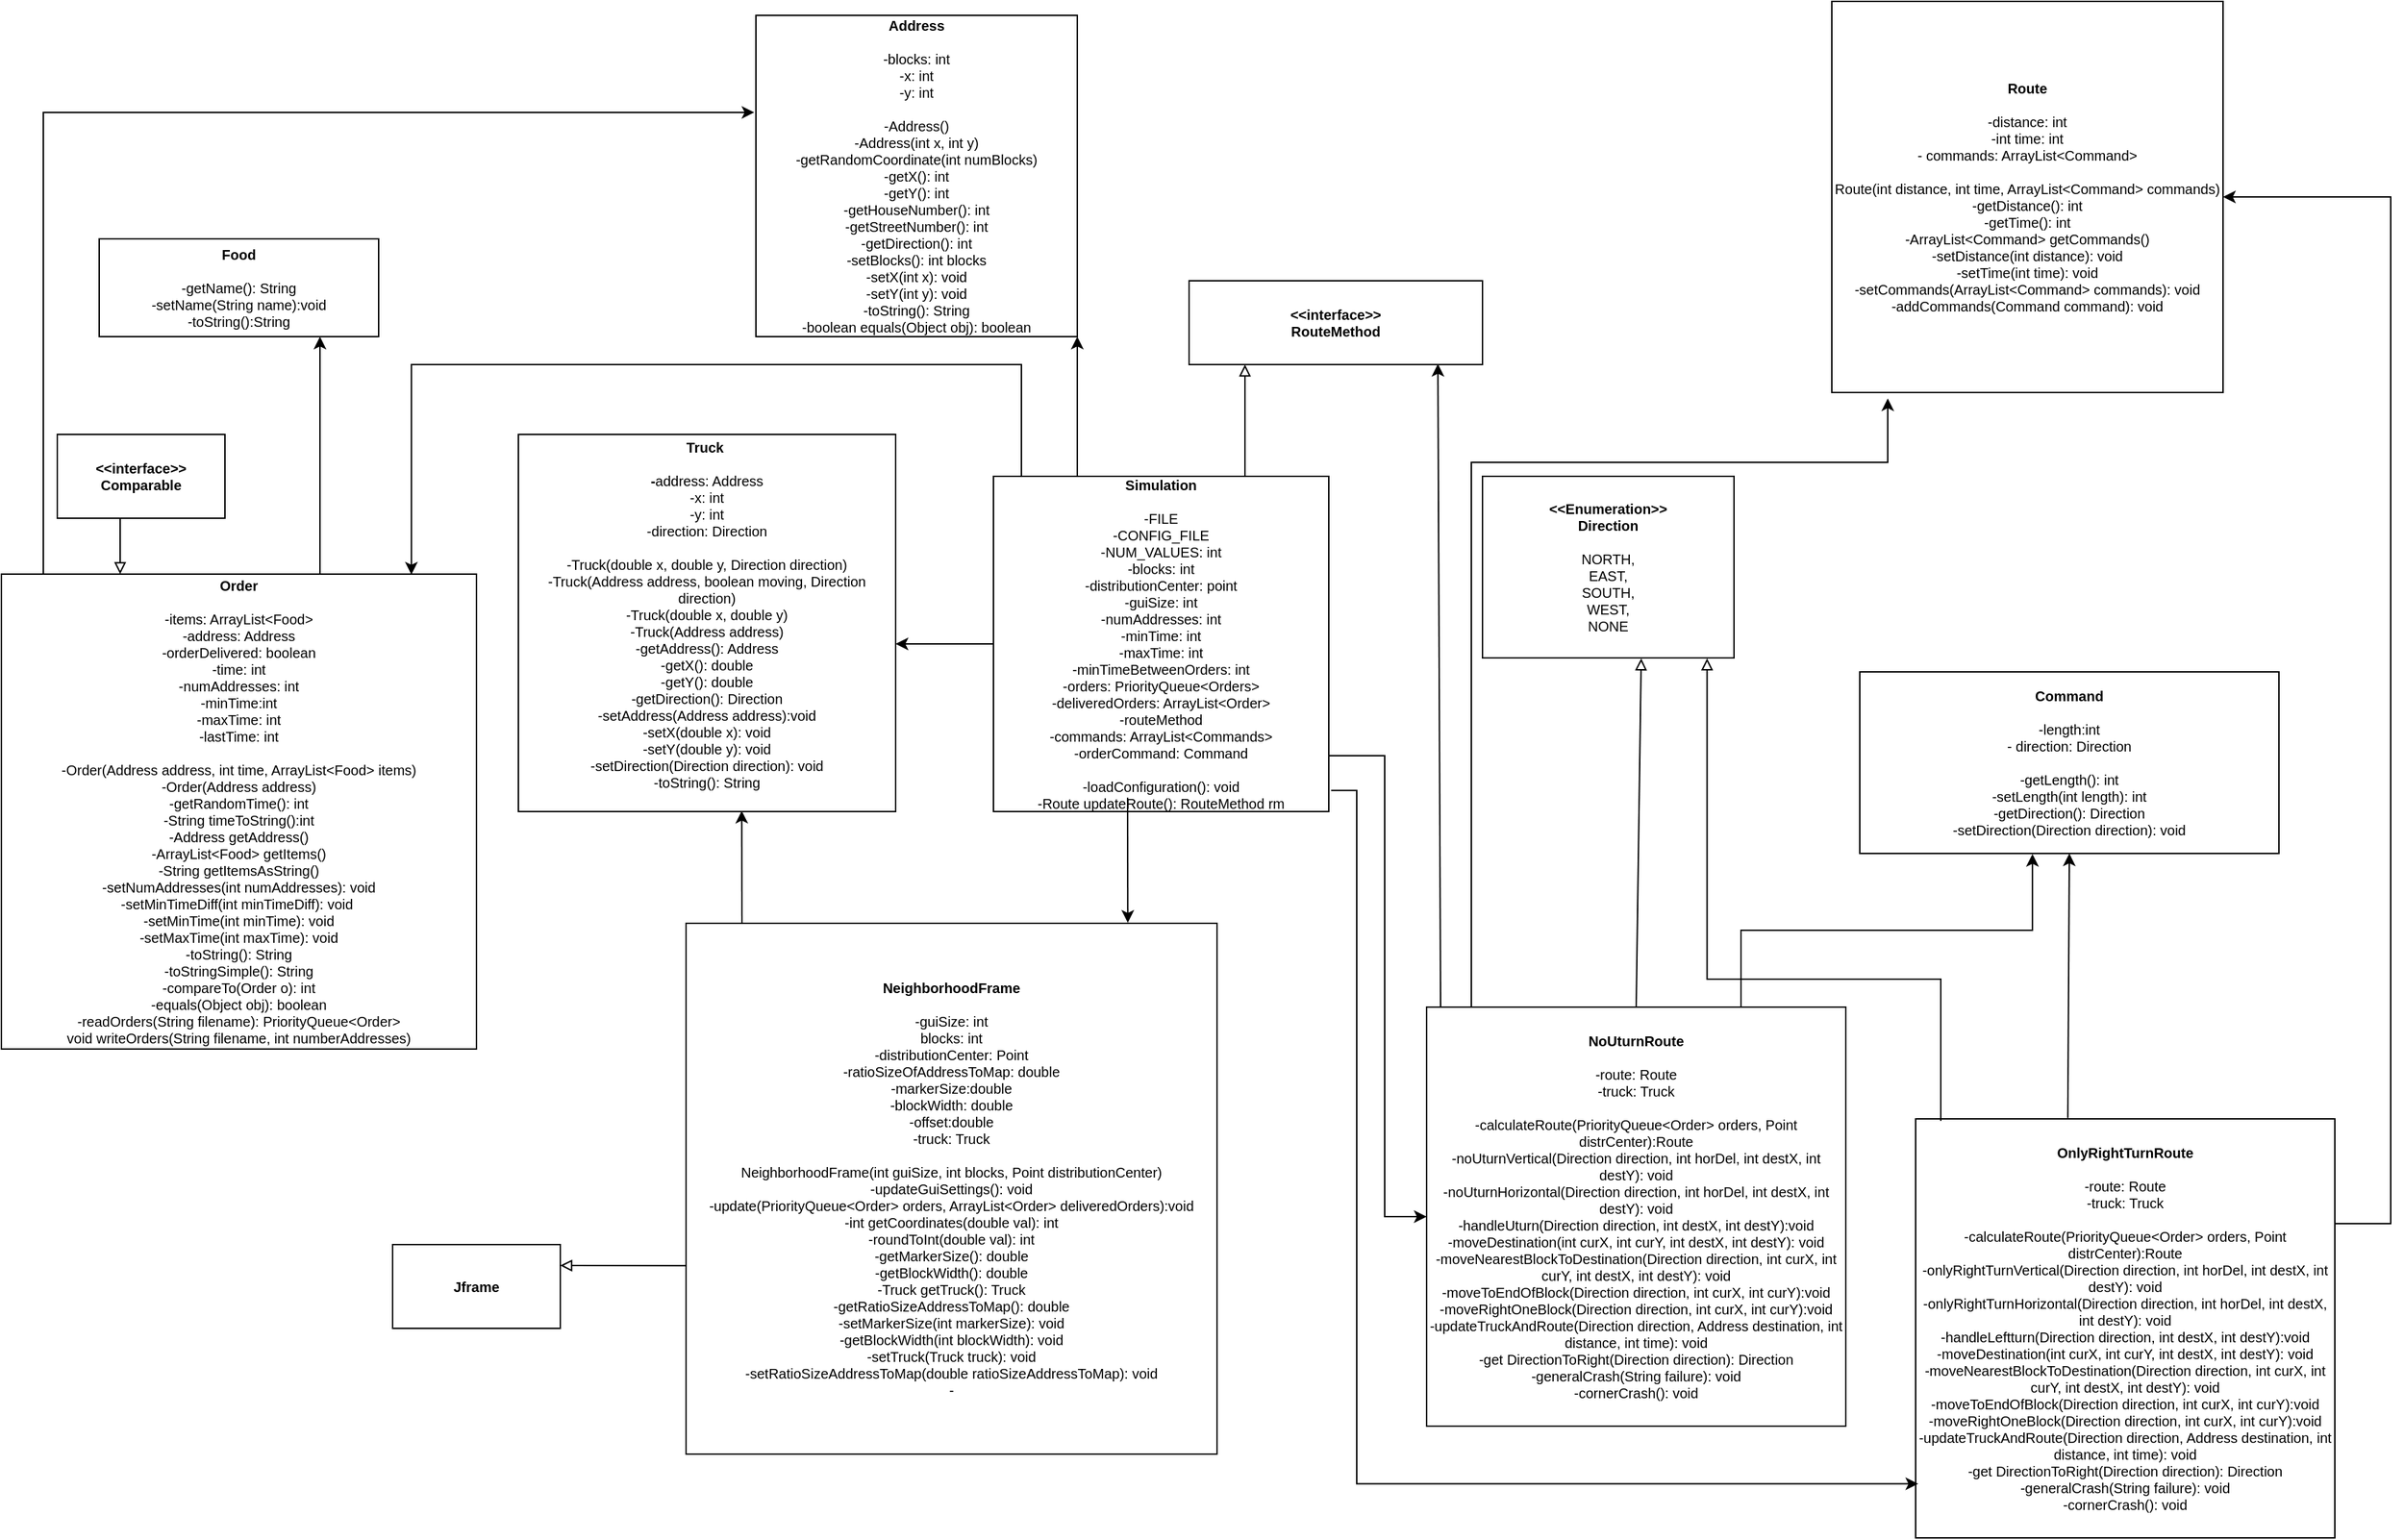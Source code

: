 <mxfile version="17.4.4" type="device"><diagram id="mC4j7WYSj1lTjI9sYpgS" name="Page-1"><mxGraphModel dx="1538" dy="1098" grid="1" gridSize="10" guides="1" tooltips="1" connect="1" arrows="1" fold="1" page="1" pageScale="1" pageWidth="2000" pageHeight="2000" math="0" shadow="0"><root><mxCell id="0"/><mxCell id="1" parent="0"/><mxCell id="YPsTnlcPssDw2ZpDSzBX-5" value="&lt;b&gt;Simulation&lt;br&gt;&lt;/b&gt;&lt;br&gt;-FILE&lt;br&gt;-CONFIG_FILE&lt;br&gt;-NUM_VALUES: int&lt;br&gt;-blocks: int&lt;br&gt;-distributionCenter: point&lt;br&gt;-guiSize: int&lt;br&gt;-numAddresses: int&lt;br&gt;-minTime: int&lt;br&gt;-maxTime: int&lt;br&gt;-minTimeBetweenOrders: int&lt;br&gt;-orders: PriorityQueue&amp;lt;Orders&amp;gt;&lt;br&gt;-deliveredOrders: ArrayList&amp;lt;Order&amp;gt;&lt;br&gt;-routeMethod&lt;br&gt;-commands: ArrayList&amp;lt;Commands&amp;gt;&lt;br&gt;-order&lt;span style=&quot;white-space: pre&quot;&gt;Command: Command&lt;br&gt;&lt;br&gt;-loadConfiguration(): void&lt;br/&gt;-Route updateRoute(): RouteMethod rm&lt;br&gt;&lt;/span&gt;" style="whiteSpace=wrap;html=1;aspect=fixed;fontSize=10;" vertex="1" parent="1"><mxGeometry x="980" y="440" width="240" height="240" as="geometry"/></mxCell><mxCell id="YPsTnlcPssDw2ZpDSzBX-7" value="&lt;b&gt;Truck&amp;nbsp;&lt;br&gt;&lt;/b&gt;&lt;br&gt;&lt;b&gt;-&lt;/b&gt;address: Address&lt;br&gt;-x: int&lt;br&gt;-y: int&lt;br&gt;-direction: Direction&lt;br&gt;&lt;br&gt;-Truck(double x, double y, Direction direction)&lt;br&gt;-Truck(Address address, boolean moving,&amp;nbsp;Direction direction)&lt;br&gt;&amp;nbsp;-Truck(double x, double y)&amp;nbsp;&lt;br&gt;-Truck(Address address)&lt;br&gt;-getAddress(): Address&lt;br&gt;-getX(): double&lt;br&gt;-getY(): double&lt;br&gt;-getDirection(): Direction&lt;br&gt;-setAddress(Address address):void&lt;br&gt;-setX(double x): void&lt;br&gt;-setY(double y): void&lt;br&gt;-setDirection(Direction direction): void&lt;br&gt;-toString(): String&lt;br&gt;&lt;br&gt;" style="whiteSpace=wrap;html=1;aspect=fixed;fontSize=10;" vertex="1" parent="1"><mxGeometry x="640" y="410" width="270" height="270" as="geometry"/></mxCell><mxCell id="YPsTnlcPssDw2ZpDSzBX-8" value="&lt;b&gt;Address&lt;/b&gt;&lt;br&gt;&lt;br&gt;-blocks: int&lt;br&gt;-x: int&lt;br&gt;-y: int&lt;br&gt;&lt;br&gt;-Address()&lt;br&gt;-Address(int x, int y)&lt;br&gt;-getRandomCoordinate(int numBlocks)&lt;br&gt;-getX(): int&lt;br&gt;-getY(): int&lt;br&gt;-getHouseNumber(): int&lt;br&gt;-getStreetNumber(): int&lt;br&gt;-getDirection(): int&lt;br&gt;-setBlocks(): int blocks&lt;br&gt;-setX(int x): void&lt;br&gt;-setY(int y): void&lt;br&gt;-toString(): String&lt;br&gt;-boolean equals(Object obj): boolean" style="whiteSpace=wrap;html=1;aspect=fixed;fontSize=10;" vertex="1" parent="1"><mxGeometry x="810" y="110" width="230" height="230" as="geometry"/></mxCell><mxCell id="YPsTnlcPssDw2ZpDSzBX-16" value="" style="endArrow=classic;html=1;rounded=0;fontSize=10;exitX=0;exitY=0.5;exitDx=0;exitDy=0;" edge="1" parent="1" source="YPsTnlcPssDw2ZpDSzBX-5"><mxGeometry width="50" height="50" relative="1" as="geometry"><mxPoint x="1120" y="380" as="sourcePoint"/><mxPoint x="910" y="560" as="targetPoint"/></mxGeometry></mxCell><mxCell id="YPsTnlcPssDw2ZpDSzBX-17" value="" style="endArrow=classic;html=1;rounded=0;fontSize=10;entryX=1;entryY=1;entryDx=0;entryDy=0;exitX=0.25;exitY=0;exitDx=0;exitDy=0;" edge="1" parent="1" source="YPsTnlcPssDw2ZpDSzBX-5" target="YPsTnlcPssDw2ZpDSzBX-8"><mxGeometry width="50" height="50" relative="1" as="geometry"><mxPoint x="999" y="440" as="sourcePoint"/><mxPoint x="1170" y="470" as="targetPoint"/><Array as="points"><mxPoint x="1040" y="400"/></Array></mxGeometry></mxCell><mxCell id="YPsTnlcPssDw2ZpDSzBX-18" value="&lt;b&gt;&amp;lt;&amp;lt;interface&amp;gt;&amp;gt;&lt;br&gt;RouteMethod&lt;/b&gt;" style="rounded=0;whiteSpace=wrap;html=1;fontSize=10;" vertex="1" parent="1"><mxGeometry x="1120" y="300" width="210" height="60" as="geometry"/></mxCell><mxCell id="YPsTnlcPssDw2ZpDSzBX-19" value="" style="endArrow=block;html=1;rounded=0;fontSize=10;exitX=0.75;exitY=0;exitDx=0;exitDy=0;endFill=0;" edge="1" parent="1" source="YPsTnlcPssDw2ZpDSzBX-5"><mxGeometry width="50" height="50" relative="1" as="geometry"><mxPoint x="1120" y="490" as="sourcePoint"/><mxPoint x="1160" y="360" as="targetPoint"/></mxGeometry></mxCell><mxCell id="YPsTnlcPssDw2ZpDSzBX-20" value="&lt;b&gt;NeighborhoodFrame&lt;/b&gt;&lt;br&gt;&lt;br&gt;-guiSize: int&lt;br&gt;blocks: int&lt;br&gt;-distributionCenter: Point&lt;br&gt;-ratioSizeOfAddressToMap: double&lt;br&gt;-markerSize:double&lt;br&gt;-blockWidth: double&lt;br&gt;-offset:double&lt;br&gt;-truck: Truck&lt;br&gt;&lt;br&gt;NeighborhoodFrame(int guiSize, int blocks, Point distributionCenter)&lt;br&gt;-updateGuiSettings(): void&lt;br&gt;-update(PriorityQueue&amp;lt;Order&amp;gt; orders, ArrayList&amp;lt;Order&amp;gt; deliveredOrders):void&lt;br&gt;-int getCoordinates(double val): int&lt;br&gt;-roundToInt(double val): int&lt;br&gt;-getMarkerSize(): double&lt;br&gt;-getBlockWidth(): double&lt;br&gt;-Truck getTruck(): Truck&lt;br&gt;-getRatioSizeAddressToMap(): double&lt;br&gt;-setMarkerSize(int markerSize): void&lt;br&gt;-getBlockWidth(int blockWidth): void&lt;br&gt;-setTruck(Truck truck): void&lt;br&gt;-setRatioSizeAddressToMap(double ratioSizeAddressToMap): void&lt;br&gt;-" style="whiteSpace=wrap;html=1;aspect=fixed;fontSize=10;" vertex="1" parent="1"><mxGeometry x="760" y="760" width="380" height="380" as="geometry"/></mxCell><mxCell id="YPsTnlcPssDw2ZpDSzBX-21" value="" style="endArrow=classic;html=1;rounded=0;fontSize=10;entryX=0.592;entryY=0.998;entryDx=0;entryDy=0;entryPerimeter=0;" edge="1" parent="1" target="YPsTnlcPssDw2ZpDSzBX-7"><mxGeometry width="50" height="50" relative="1" as="geometry"><mxPoint x="800" y="760" as="sourcePoint"/><mxPoint x="840" y="730" as="targetPoint"/></mxGeometry></mxCell><mxCell id="YPsTnlcPssDw2ZpDSzBX-22" value="" style="endArrow=classic;html=1;rounded=0;fontSize=10;entryX=0.832;entryY=-0.001;entryDx=0;entryDy=0;entryPerimeter=0;" edge="1" parent="1" target="YPsTnlcPssDw2ZpDSzBX-20"><mxGeometry width="50" height="50" relative="1" as="geometry"><mxPoint x="1076" y="670" as="sourcePoint"/><mxPoint x="840" y="730" as="targetPoint"/></mxGeometry></mxCell><mxCell id="YPsTnlcPssDw2ZpDSzBX-23" value="&lt;b&gt;Food&lt;/b&gt;&lt;br&gt;&lt;br&gt;-getName(): String&lt;br&gt;-setName(String name):void&lt;br&gt;-toString():String" style="rounded=0;whiteSpace=wrap;html=1;fontSize=10;" vertex="1" parent="1"><mxGeometry x="340" y="270" width="200" height="70" as="geometry"/></mxCell><mxCell id="YPsTnlcPssDw2ZpDSzBX-24" value="&lt;b&gt;&amp;lt;&amp;lt;interface&amp;gt;&amp;gt;&lt;br&gt;Comparable&lt;br&gt;&lt;/b&gt;" style="rounded=0;whiteSpace=wrap;html=1;fontSize=10;" vertex="1" parent="1"><mxGeometry x="310" y="410" width="120" height="60" as="geometry"/></mxCell><mxCell id="YPsTnlcPssDw2ZpDSzBX-25" value="&lt;b&gt;Order&lt;/b&gt;&lt;br&gt;&lt;br&gt;-items: ArrayList&amp;lt;Food&amp;gt;&lt;br&gt;-address: Address&lt;br&gt;-orderDelivered: boolean&lt;br&gt;-time: int&lt;br&gt;-numAddresses: int&lt;br&gt;-minTime:int&lt;br&gt;-maxTime: int&lt;br&gt;-lastTime: int&lt;br&gt;&lt;br&gt;-Order(&lt;span style=&quot;white-space: pre&quot;&gt;Address address, int time, ArrayList&amp;lt;Food&amp;gt; items)&lt;br/&gt;&lt;/span&gt;-Order(Address address)&lt;br&gt;-getRandomTime(): int&lt;br&gt;-String timeToString():int&lt;br&gt;-Address getAddress()&lt;br&gt;-ArrayList&amp;lt;Food&amp;gt; getItems()&lt;br&gt;-String getItemsAsString()&lt;br&gt;-setNumAddresses(int numAddresses): void&lt;br&gt;-setMinTimeDiff(int minTimeDiff): void&amp;nbsp;&lt;br&gt;-setMinTime(int minTime): void&lt;br&gt;-setMaxTime(int maxTime): void&lt;br&gt;-toString(): String&lt;br&gt;-toStringSimple(): String&lt;br&gt;-compareTo(Order o): int&lt;br&gt;-equals(Object obj): boolean&lt;br&gt;-readOrders(String filename): PriorityQueue&amp;lt;Order&amp;gt;&lt;br&gt;void writeOrders(String filename, int numberAddresses)" style="whiteSpace=wrap;html=1;aspect=fixed;fontSize=10;" vertex="1" parent="1"><mxGeometry x="270" y="510" width="340" height="340" as="geometry"/></mxCell><mxCell id="YPsTnlcPssDw2ZpDSzBX-26" value="" style="endArrow=block;html=1;rounded=0;fontSize=10;entryX=0.25;entryY=0;entryDx=0;entryDy=0;endFill=0;" edge="1" parent="1" target="YPsTnlcPssDw2ZpDSzBX-25"><mxGeometry width="50" height="50" relative="1" as="geometry"><mxPoint x="355" y="470" as="sourcePoint"/><mxPoint x="760" y="630" as="targetPoint"/></mxGeometry></mxCell><mxCell id="YPsTnlcPssDw2ZpDSzBX-28" value="" style="edgeStyle=segmentEdgeStyle;endArrow=classic;html=1;rounded=0;fontSize=10;entryX=-0.005;entryY=0.302;entryDx=0;entryDy=0;entryPerimeter=0;" edge="1" parent="1" target="YPsTnlcPssDw2ZpDSzBX-8"><mxGeometry width="50" height="50" relative="1" as="geometry"><mxPoint x="300" y="510" as="sourcePoint"/><mxPoint x="300" y="400" as="targetPoint"/><Array as="points"><mxPoint x="300" y="180"/></Array></mxGeometry></mxCell><mxCell id="YPsTnlcPssDw2ZpDSzBX-29" value="" style="endArrow=classic;html=1;rounded=0;fontSize=10;" edge="1" parent="1"><mxGeometry width="50" height="50" relative="1" as="geometry"><mxPoint x="498" y="510" as="sourcePoint"/><mxPoint x="498" y="340" as="targetPoint"/></mxGeometry></mxCell><mxCell id="YPsTnlcPssDw2ZpDSzBX-30" value="" style="edgeStyle=elbowEdgeStyle;elbow=vertical;endArrow=classic;html=1;rounded=0;fontSize=10;entryX=0.863;entryY=0.001;entryDx=0;entryDy=0;entryPerimeter=0;" edge="1" parent="1" target="YPsTnlcPssDw2ZpDSzBX-25"><mxGeometry width="50" height="50" relative="1" as="geometry"><mxPoint x="1000" y="440" as="sourcePoint"/><mxPoint x="940" y="430" as="targetPoint"/><Array as="points"><mxPoint x="750" y="360"/></Array></mxGeometry></mxCell><mxCell id="YPsTnlcPssDw2ZpDSzBX-31" value="&lt;b&gt;Jframe&lt;/b&gt;" style="rounded=0;whiteSpace=wrap;html=1;fontSize=10;" vertex="1" parent="1"><mxGeometry x="550" y="990" width="120" height="60" as="geometry"/></mxCell><mxCell id="YPsTnlcPssDw2ZpDSzBX-32" value="" style="endArrow=block;html=1;rounded=0;fontSize=10;exitX=-0.001;exitY=0.645;exitDx=0;exitDy=0;exitPerimeter=0;entryX=1;entryY=0.25;entryDx=0;entryDy=0;endFill=0;" edge="1" parent="1" source="YPsTnlcPssDw2ZpDSzBX-20" target="YPsTnlcPssDw2ZpDSzBX-31"><mxGeometry width="50" height="50" relative="1" as="geometry"><mxPoint x="850" y="1100" as="sourcePoint"/><mxPoint x="900" y="1050" as="targetPoint"/></mxGeometry></mxCell><mxCell id="YPsTnlcPssDw2ZpDSzBX-33" value="&lt;b&gt;NoUturnRoute&lt;/b&gt;&lt;br&gt;&lt;br&gt;-route: Route&lt;br&gt;-truck: Truck&lt;br&gt;&lt;br&gt;-calculateRoute(PriorityQueue&amp;lt;Order&amp;gt; orders, Point distrCenter):Route&lt;br&gt;-noUturnVertical(Direction direction, int horDel, int destX, int destY): void&lt;br&gt;-noUturnHorizontal(Direction direction, int horDel, int destX, int destY): void&lt;br&gt;-handleUturn(Direction direction, int destX, int destY):void&lt;br&gt;-moveDestination(int curX, int curY, int destX, int destY): void&lt;br&gt;-moveNearestBlockToDestination(Direction direction, int curX, int curY, int destX, int destY): void&lt;br&gt;-moveToEndOfBlock(Direction direction, int curX, int curY):void&lt;br&gt;-moveRightOneBlock(Direction direction, int curX, int curY):void&lt;br&gt;-updateTruckAndRoute(Direction direction, Address destination, int distance, int time): void&lt;br&gt;-get DirectionToRight(Direction direction): Direction&lt;br&gt;-generalCrash(String failure): void&lt;br&gt;-cornerCrash(): void" style="whiteSpace=wrap;html=1;aspect=fixed;fontSize=10;" vertex="1" parent="1"><mxGeometry x="1290" y="820" width="300" height="300" as="geometry"/></mxCell><mxCell id="YPsTnlcPssDw2ZpDSzBX-34" value="&lt;b&gt;OnlyRightTurnRoute&lt;/b&gt;&lt;br&gt;&lt;br&gt;-route: Route&lt;br&gt;-truck: Truck&lt;br&gt;&lt;br&gt;-calculateRoute(PriorityQueue&amp;lt;Order&amp;gt; orders, Point distrCenter):Route&lt;br&gt;-onlyRightTurnVertical(Direction direction, int horDel, int destX, int destY): void&lt;br&gt;-onlyRightTurnHorizontal(Direction direction, int horDel, int destX, int destY): void&lt;br&gt;-handleLeftturn(Direction direction, int destX, int destY):void&lt;br&gt;-moveDestination(int curX, int curY, int destX, int destY): void&lt;br&gt;-moveNearestBlockToDestination(Direction direction, int curX, int curY, int destX, int destY): void&lt;br&gt;-moveToEndOfBlock(Direction direction, int curX, int curY):void&lt;br&gt;-moveRightOneBlock(Direction direction, int curX, int curY):void&lt;br&gt;-updateTruckAndRoute(Direction direction, Address destination, int distance, int time): void&lt;br&gt;-get DirectionToRight(Direction direction): Direction&lt;br&gt;-generalCrash(String failure): void&lt;br&gt;-cornerCrash(): void" style="whiteSpace=wrap;html=1;aspect=fixed;fontSize=10;" vertex="1" parent="1"><mxGeometry x="1640" y="900" width="300" height="300" as="geometry"/></mxCell><mxCell id="YPsTnlcPssDw2ZpDSzBX-35" value="&lt;b&gt;&amp;lt;&amp;lt;Enumeration&amp;gt;&amp;gt;&lt;/b&gt;&lt;br&gt;&lt;b&gt;Direction&lt;/b&gt;&lt;br&gt;&lt;br&gt;NORTH,&lt;br&gt;EAST,&lt;br&gt;SOUTH,&lt;br&gt;WEST,&lt;br&gt;NONE" style="rounded=0;whiteSpace=wrap;html=1;fontSize=10;" vertex="1" parent="1"><mxGeometry x="1330" y="440" width="180" height="130" as="geometry"/></mxCell><mxCell id="YPsTnlcPssDw2ZpDSzBX-36" value="&lt;b&gt;Route&lt;/b&gt;&lt;br&gt;&lt;br&gt;-distance: int&lt;br&gt;-int time: int&lt;br&gt;- commands: ArrayList&amp;lt;Command&amp;gt;&lt;br&gt;&lt;br&gt;Route(int distance, int time, ArrayList&amp;lt;Command&amp;gt; commands)&lt;br&gt;-getDistance(): int&lt;br&gt;-getTime(): int&lt;br&gt;-ArrayList&amp;lt;Command&amp;gt; getCommands()&lt;br&gt;-setDistance(int distance): void&lt;br&gt;-setTime(int time): void&lt;br&gt;-setCommands(ArrayList&amp;lt;Command&amp;gt; commands): void&lt;br&gt;-addCommands(Command command): void" style="whiteSpace=wrap;html=1;aspect=fixed;fontSize=10;" vertex="1" parent="1"><mxGeometry x="1580" y="100" width="280" height="280" as="geometry"/></mxCell><mxCell id="YPsTnlcPssDw2ZpDSzBX-37" value="&lt;b&gt;Command&lt;/b&gt;&lt;br&gt;&lt;br&gt;-length:int&lt;br&gt;- direction: Direction&lt;br&gt;&lt;br&gt;-getLength(): int&lt;br&gt;-setLength(int length): int&lt;br&gt;-getDirection(): Direction&lt;br&gt;-setDi&lt;span style=&quot;white-space: pre&quot;&gt;rection(Direction direction): void&lt;/span&gt;" style="rounded=0;whiteSpace=wrap;html=1;fontSize=10;" vertex="1" parent="1"><mxGeometry x="1600" y="580" width="300" height="130" as="geometry"/></mxCell><mxCell id="YPsTnlcPssDw2ZpDSzBX-41" value="" style="edgeStyle=elbowEdgeStyle;elbow=horizontal;endArrow=classic;html=1;rounded=0;fontSize=10;entryX=0;entryY=0.5;entryDx=0;entryDy=0;" edge="1" parent="1" target="YPsTnlcPssDw2ZpDSzBX-33"><mxGeometry width="50" height="50" relative="1" as="geometry"><mxPoint x="1220" y="640" as="sourcePoint"/><mxPoint x="1440" y="780" as="targetPoint"/><Array as="points"><mxPoint x="1260" y="810"/></Array></mxGeometry></mxCell><mxCell id="YPsTnlcPssDw2ZpDSzBX-43" value="" style="edgeStyle=elbowEdgeStyle;elbow=horizontal;endArrow=classic;html=1;rounded=0;fontSize=10;exitX=1.007;exitY=0.937;exitDx=0;exitDy=0;exitPerimeter=0;entryX=0.006;entryY=0.871;entryDx=0;entryDy=0;entryPerimeter=0;" edge="1" parent="1" source="YPsTnlcPssDw2ZpDSzBX-5" target="YPsTnlcPssDw2ZpDSzBX-34"><mxGeometry width="50" height="50" relative="1" as="geometry"><mxPoint x="1390" y="830" as="sourcePoint"/><mxPoint x="1630" y="1160" as="targetPoint"/><Array as="points"><mxPoint x="1240" y="890"/></Array></mxGeometry></mxCell><mxCell id="YPsTnlcPssDw2ZpDSzBX-44" value="" style="endArrow=classic;html=1;rounded=0;fontSize=10;entryX=0.848;entryY=0.992;entryDx=0;entryDy=0;entryPerimeter=0;" edge="1" parent="1" target="YPsTnlcPssDw2ZpDSzBX-18"><mxGeometry width="50" height="50" relative="1" as="geometry"><mxPoint x="1300" y="820" as="sourcePoint"/><mxPoint x="1440" y="680" as="targetPoint"/></mxGeometry></mxCell><mxCell id="YPsTnlcPssDw2ZpDSzBX-45" value="" style="endArrow=block;html=1;rounded=0;fontSize=10;exitX=0.5;exitY=0;exitDx=0;exitDy=0;endFill=0;entryX=0.631;entryY=1.003;entryDx=0;entryDy=0;entryPerimeter=0;" edge="1" parent="1" source="YPsTnlcPssDw2ZpDSzBX-33" target="YPsTnlcPssDw2ZpDSzBX-35"><mxGeometry width="50" height="50" relative="1" as="geometry"><mxPoint x="1390" y="730" as="sourcePoint"/><mxPoint x="1342" y="570" as="targetPoint"/></mxGeometry></mxCell><mxCell id="YPsTnlcPssDw2ZpDSzBX-46" value="" style="edgeStyle=elbowEdgeStyle;elbow=vertical;endArrow=block;html=1;rounded=0;fontSize=10;endFill=0;exitX=0.06;exitY=0.005;exitDx=0;exitDy=0;exitPerimeter=0;entryX=0.893;entryY=1.003;entryDx=0;entryDy=0;entryPerimeter=0;" edge="1" parent="1" source="YPsTnlcPssDw2ZpDSzBX-34" target="YPsTnlcPssDw2ZpDSzBX-35"><mxGeometry width="50" height="50" relative="1" as="geometry"><mxPoint x="1656" y="890" as="sourcePoint"/><mxPoint x="1363" y="570" as="targetPoint"/><Array as="points"><mxPoint x="1520" y="800"/></Array></mxGeometry></mxCell><mxCell id="YPsTnlcPssDw2ZpDSzBX-47" value="" style="edgeStyle=elbowEdgeStyle;elbow=vertical;endArrow=classic;html=1;rounded=0;fontSize=10;entryX=0.143;entryY=1.015;entryDx=0;entryDy=0;entryPerimeter=0;" edge="1" parent="1" target="YPsTnlcPssDw2ZpDSzBX-36"><mxGeometry width="50" height="50" relative="1" as="geometry"><mxPoint x="1322" y="820" as="sourcePoint"/><mxPoint x="1620" y="500" as="targetPoint"/><Array as="points"><mxPoint x="1470" y="430"/></Array></mxGeometry></mxCell><mxCell id="YPsTnlcPssDw2ZpDSzBX-48" value="" style="edgeStyle=elbowEdgeStyle;elbow=horizontal;endArrow=classic;html=1;rounded=0;fontSize=10;exitX=1;exitY=0.25;exitDx=0;exitDy=0;" edge="1" parent="1" source="YPsTnlcPssDw2ZpDSzBX-34" target="YPsTnlcPssDw2ZpDSzBX-36"><mxGeometry width="50" height="50" relative="1" as="geometry"><mxPoint x="1490" y="750" as="sourcePoint"/><mxPoint x="1540" y="700" as="targetPoint"/><Array as="points"><mxPoint x="1980" y="610"/></Array></mxGeometry></mxCell><mxCell id="YPsTnlcPssDw2ZpDSzBX-49" value="" style="endArrow=classic;html=1;rounded=0;fontSize=10;entryX=0.5;entryY=1;entryDx=0;entryDy=0;exitX=0.363;exitY=-0.002;exitDx=0;exitDy=0;exitPerimeter=0;" edge="1" parent="1" source="YPsTnlcPssDw2ZpDSzBX-34" target="YPsTnlcPssDw2ZpDSzBX-37"><mxGeometry width="50" height="50" relative="1" as="geometry"><mxPoint x="1480" y="780" as="sourcePoint"/><mxPoint x="1530" y="730" as="targetPoint"/></mxGeometry></mxCell><mxCell id="YPsTnlcPssDw2ZpDSzBX-50" value="" style="edgeStyle=elbowEdgeStyle;elbow=vertical;endArrow=classic;html=1;rounded=0;fontSize=10;exitX=0.75;exitY=0;exitDx=0;exitDy=0;entryX=0.412;entryY=1.003;entryDx=0;entryDy=0;entryPerimeter=0;" edge="1" parent="1" source="YPsTnlcPssDw2ZpDSzBX-33" target="YPsTnlcPssDw2ZpDSzBX-37"><mxGeometry width="50" height="50" relative="1" as="geometry"><mxPoint x="1480" y="690" as="sourcePoint"/><mxPoint x="1642" y="710" as="targetPoint"/></mxGeometry></mxCell></root></mxGraphModel></diagram></mxfile>